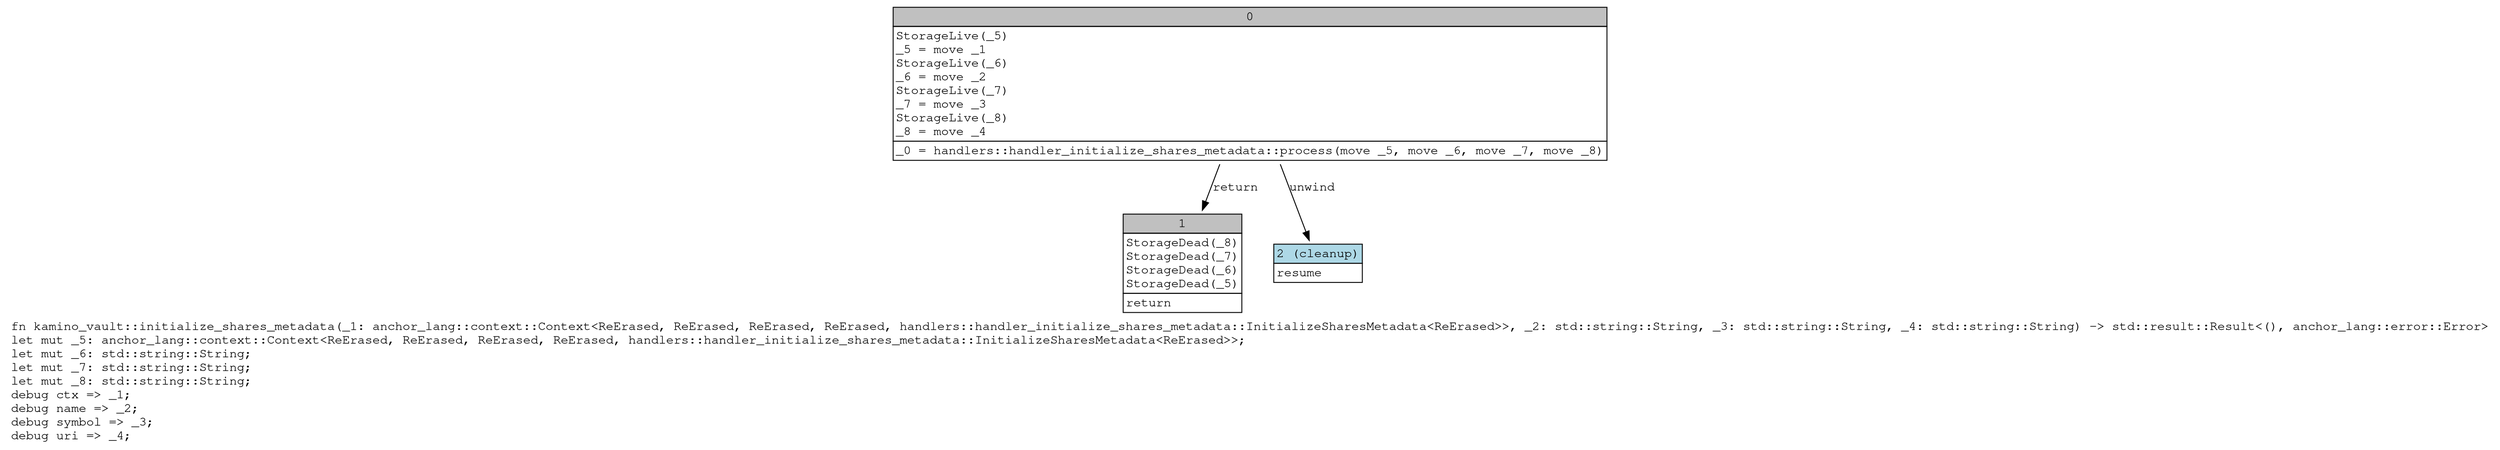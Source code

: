 digraph Mir_0_2883 {
    graph [fontname="Courier, monospace"];
    node [fontname="Courier, monospace"];
    edge [fontname="Courier, monospace"];
    label=<fn kamino_vault::initialize_shares_metadata(_1: anchor_lang::context::Context&lt;ReErased, ReErased, ReErased, ReErased, handlers::handler_initialize_shares_metadata::InitializeSharesMetadata&lt;ReErased&gt;&gt;, _2: std::string::String, _3: std::string::String, _4: std::string::String) -&gt; std::result::Result&lt;(), anchor_lang::error::Error&gt;<br align="left"/>let mut _5: anchor_lang::context::Context&lt;ReErased, ReErased, ReErased, ReErased, handlers::handler_initialize_shares_metadata::InitializeSharesMetadata&lt;ReErased&gt;&gt;;<br align="left"/>let mut _6: std::string::String;<br align="left"/>let mut _7: std::string::String;<br align="left"/>let mut _8: std::string::String;<br align="left"/>debug ctx =&gt; _1;<br align="left"/>debug name =&gt; _2;<br align="left"/>debug symbol =&gt; _3;<br align="left"/>debug uri =&gt; _4;<br align="left"/>>;
    bb0__0_2883 [shape="none", label=<<table border="0" cellborder="1" cellspacing="0"><tr><td bgcolor="gray" align="center" colspan="1">0</td></tr><tr><td align="left" balign="left">StorageLive(_5)<br/>_5 = move _1<br/>StorageLive(_6)<br/>_6 = move _2<br/>StorageLive(_7)<br/>_7 = move _3<br/>StorageLive(_8)<br/>_8 = move _4<br/></td></tr><tr><td align="left">_0 = handlers::handler_initialize_shares_metadata::process(move _5, move _6, move _7, move _8)</td></tr></table>>];
    bb1__0_2883 [shape="none", label=<<table border="0" cellborder="1" cellspacing="0"><tr><td bgcolor="gray" align="center" colspan="1">1</td></tr><tr><td align="left" balign="left">StorageDead(_8)<br/>StorageDead(_7)<br/>StorageDead(_6)<br/>StorageDead(_5)<br/></td></tr><tr><td align="left">return</td></tr></table>>];
    bb2__0_2883 [shape="none", label=<<table border="0" cellborder="1" cellspacing="0"><tr><td bgcolor="lightblue" align="center" colspan="1">2 (cleanup)</td></tr><tr><td align="left">resume</td></tr></table>>];
    bb0__0_2883 -> bb1__0_2883 [label="return"];
    bb0__0_2883 -> bb2__0_2883 [label="unwind"];
}

